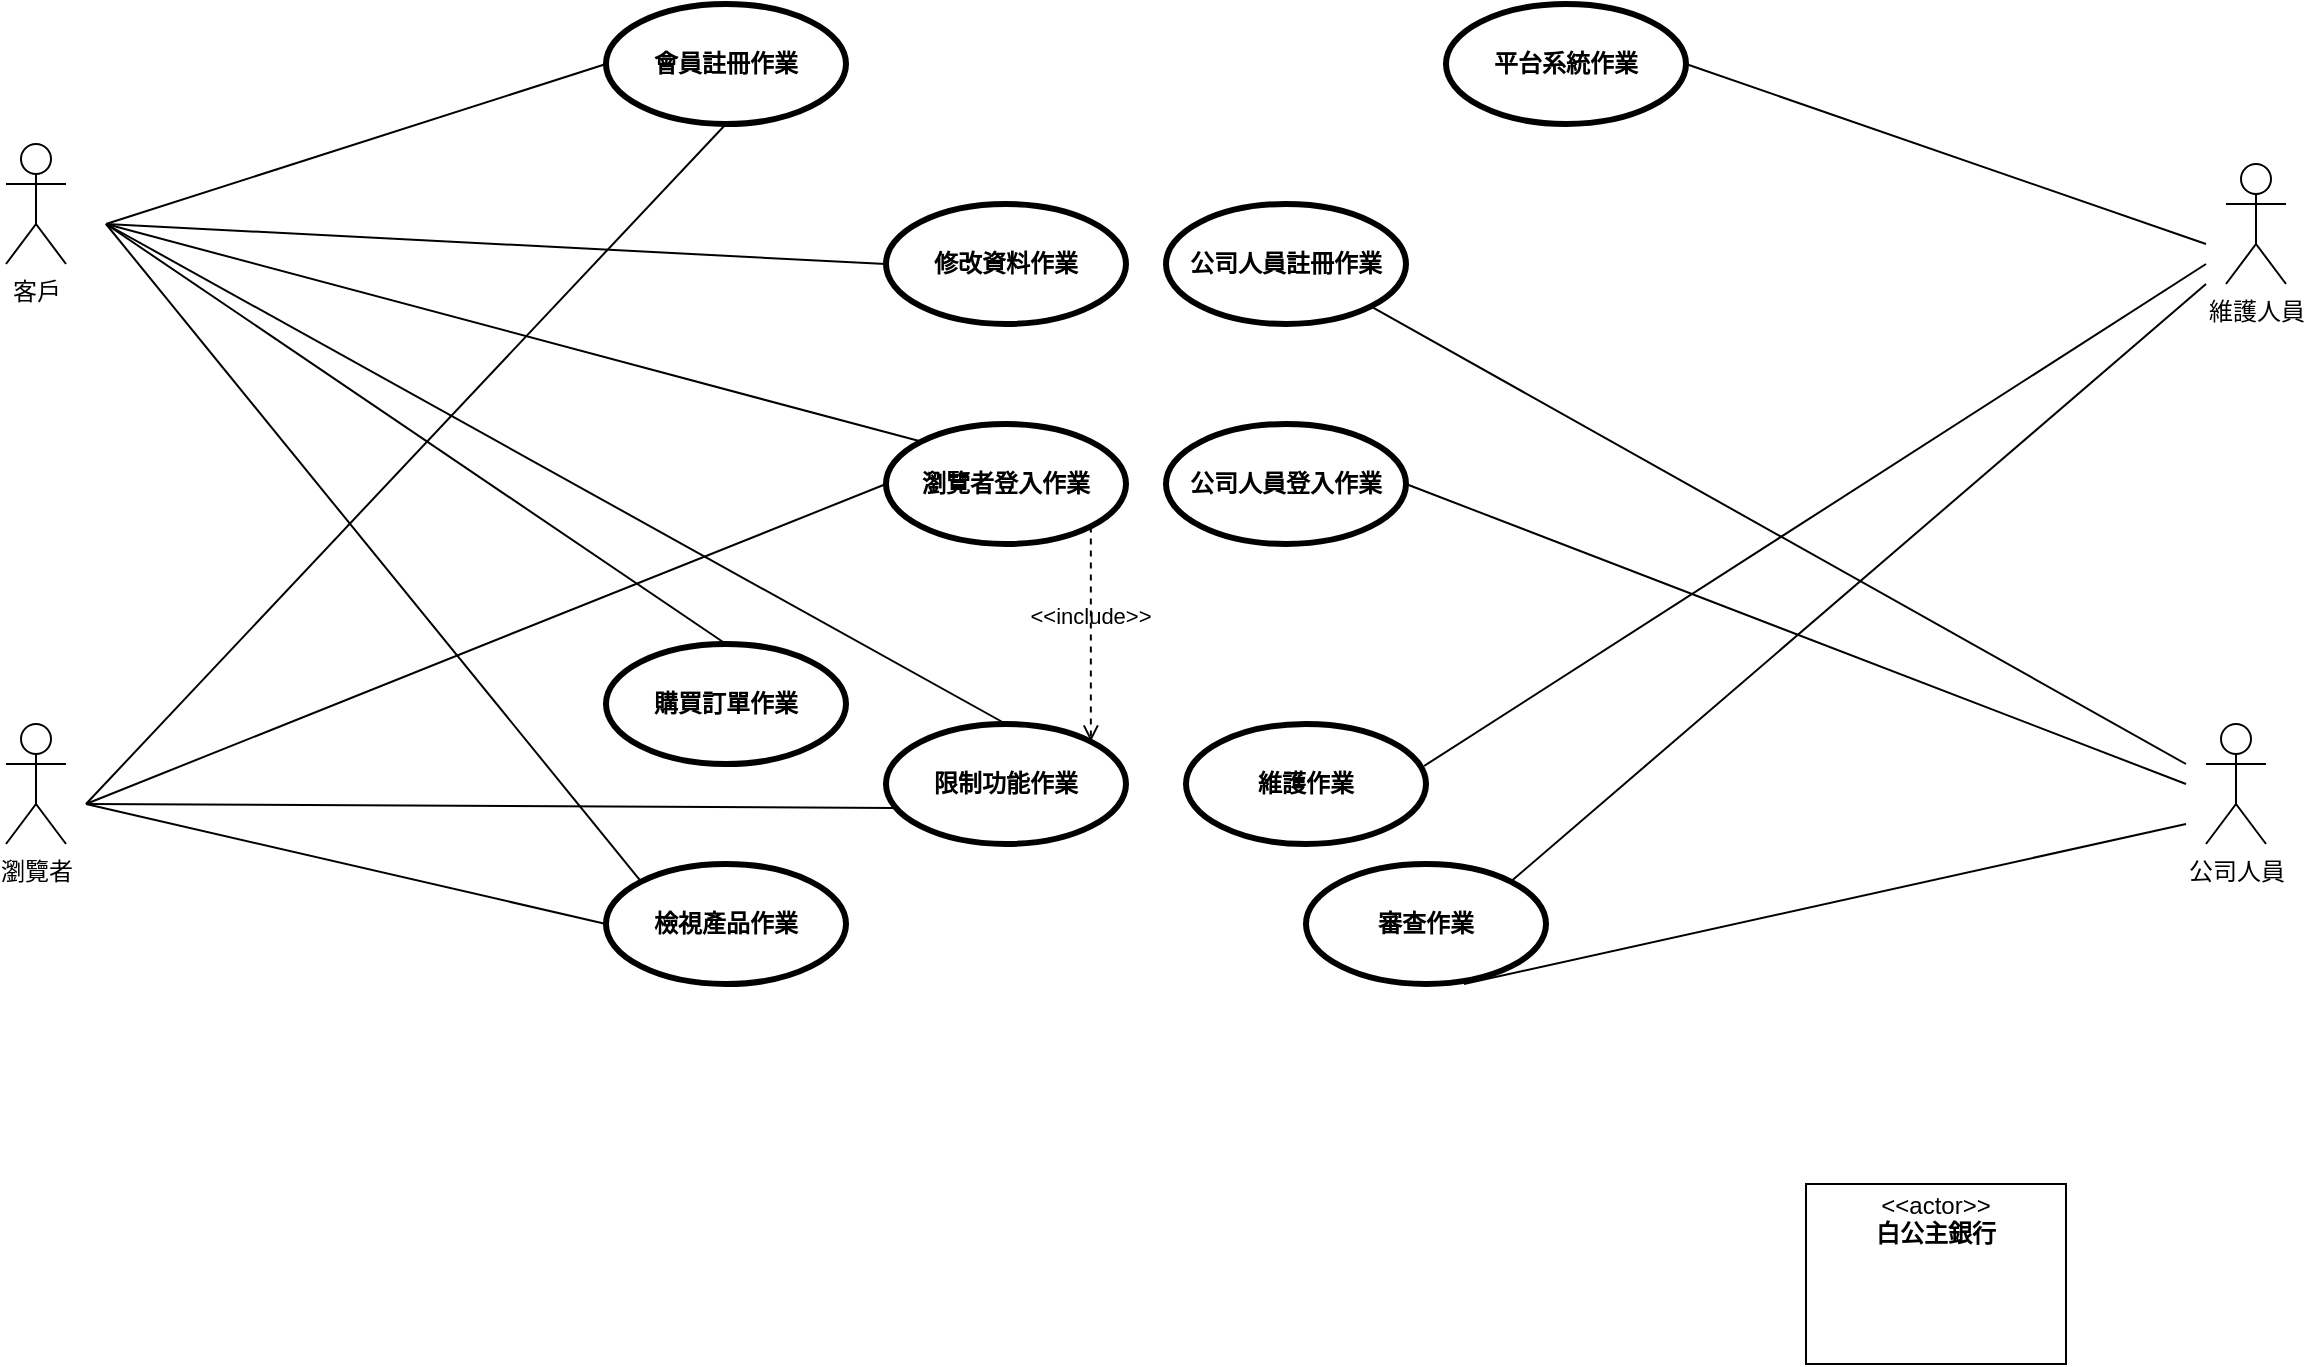 <mxfile version="17.4.5" type="device" pages="3"><diagram id="V7DGzK6TTjDBdNX_tZ4m" name="(b) 小題"><mxGraphModel dx="3076" dy="794" grid="1" gridSize="10" guides="1" tooltips="1" connect="1" arrows="1" fold="1" page="1" pageScale="1" pageWidth="827" pageHeight="1169" math="0" shadow="0"><root><mxCell id="0"/><mxCell id="1" parent="0"/><mxCell id="IiYzBD85WNY9AxJgCA5Y-1" value="客戶" style="shape=umlActor;html=1;verticalLabelPosition=bottom;verticalAlign=top;align=center;" vertex="1" parent="1"><mxGeometry x="-1460" y="220" width="30" height="60" as="geometry"/></mxCell><mxCell id="IiYzBD85WNY9AxJgCA5Y-2" value="會員註冊作業" style="shape=ellipse;html=1;strokeWidth=3;fontStyle=1;whiteSpace=wrap;align=center;perimeter=ellipsePerimeter;" vertex="1" parent="1"><mxGeometry x="-1160" y="150" width="120" height="60" as="geometry"/></mxCell><mxCell id="IiYzBD85WNY9AxJgCA5Y-3" value="修改資料作業" style="shape=ellipse;html=1;strokeWidth=3;fontStyle=1;whiteSpace=wrap;align=center;perimeter=ellipsePerimeter;" vertex="1" parent="1"><mxGeometry x="-1020" y="250" width="120" height="60" as="geometry"/></mxCell><mxCell id="IiYzBD85WNY9AxJgCA5Y-4" value="檢視產品作業" style="shape=ellipse;html=1;strokeWidth=3;fontStyle=1;whiteSpace=wrap;align=center;perimeter=ellipsePerimeter;" vertex="1" parent="1"><mxGeometry x="-1160" y="580" width="120" height="60" as="geometry"/></mxCell><mxCell id="IiYzBD85WNY9AxJgCA5Y-5" value="購買訂單作業" style="shape=ellipse;html=1;strokeWidth=3;fontStyle=1;whiteSpace=wrap;align=center;perimeter=ellipsePerimeter;" vertex="1" parent="1"><mxGeometry x="-1160" y="470" width="120" height="60" as="geometry"/></mxCell><mxCell id="IiYzBD85WNY9AxJgCA5Y-6" value="瀏覽者登入作業" style="shape=ellipse;html=1;strokeWidth=3;fontStyle=1;whiteSpace=wrap;align=center;perimeter=ellipsePerimeter;" vertex="1" parent="1"><mxGeometry x="-1020" y="360" width="120" height="60" as="geometry"/></mxCell><mxCell id="IiYzBD85WNY9AxJgCA5Y-7" value="限制功能作業" style="shape=ellipse;html=1;strokeWidth=3;fontStyle=1;whiteSpace=wrap;align=center;perimeter=ellipsePerimeter;" vertex="1" parent="1"><mxGeometry x="-1020" y="510" width="120" height="60" as="geometry"/></mxCell><mxCell id="IiYzBD85WNY9AxJgCA5Y-8" value="公司人員註冊作業" style="shape=ellipse;html=1;strokeWidth=3;fontStyle=1;whiteSpace=wrap;align=center;perimeter=ellipsePerimeter;" vertex="1" parent="1"><mxGeometry x="-880" y="250" width="120" height="60" as="geometry"/></mxCell><mxCell id="IiYzBD85WNY9AxJgCA5Y-9" value="公司人員登入作業" style="shape=ellipse;html=1;strokeWidth=3;fontStyle=1;whiteSpace=wrap;align=center;perimeter=ellipsePerimeter;" vertex="1" parent="1"><mxGeometry x="-880" y="360" width="120" height="60" as="geometry"/></mxCell><mxCell id="IiYzBD85WNY9AxJgCA5Y-10" value="審查作業" style="shape=ellipse;html=1;strokeWidth=3;fontStyle=1;whiteSpace=wrap;align=center;perimeter=ellipsePerimeter;" vertex="1" parent="1"><mxGeometry x="-810" y="580" width="120" height="60" as="geometry"/></mxCell><mxCell id="IiYzBD85WNY9AxJgCA5Y-11" value="平台系統作業" style="shape=ellipse;html=1;strokeWidth=3;fontStyle=1;whiteSpace=wrap;align=center;perimeter=ellipsePerimeter;" vertex="1" parent="1"><mxGeometry x="-740" y="150" width="120" height="60" as="geometry"/></mxCell><mxCell id="IiYzBD85WNY9AxJgCA5Y-12" value="維護作業" style="shape=ellipse;html=1;strokeWidth=3;fontStyle=1;whiteSpace=wrap;align=center;perimeter=ellipsePerimeter;" vertex="1" parent="1"><mxGeometry x="-870" y="510" width="120" height="60" as="geometry"/></mxCell><mxCell id="IiYzBD85WNY9AxJgCA5Y-13" value="瀏覽者" style="shape=umlActor;html=1;verticalLabelPosition=bottom;verticalAlign=top;align=center;" vertex="1" parent="1"><mxGeometry x="-1460" y="510" width="30" height="60" as="geometry"/></mxCell><mxCell id="IiYzBD85WNY9AxJgCA5Y-14" value="公司人員" style="shape=umlActor;html=1;verticalLabelPosition=bottom;verticalAlign=top;align=center;" vertex="1" parent="1"><mxGeometry x="-360" y="510" width="30" height="60" as="geometry"/></mxCell><mxCell id="IiYzBD85WNY9AxJgCA5Y-15" value="維護人員" style="shape=umlActor;html=1;verticalLabelPosition=bottom;verticalAlign=top;align=center;" vertex="1" parent="1"><mxGeometry x="-350" y="230" width="30" height="60" as="geometry"/></mxCell><mxCell id="IiYzBD85WNY9AxJgCA5Y-16" value="" style="edgeStyle=none;html=1;endArrow=none;verticalAlign=bottom;rounded=0;entryX=0.5;entryY=0;entryDx=0;entryDy=0;" edge="1" parent="1" target="IiYzBD85WNY9AxJgCA5Y-5"><mxGeometry width="160" relative="1" as="geometry"><mxPoint x="-1410" y="260" as="sourcePoint"/><mxPoint x="-1090" y="260" as="targetPoint"/></mxGeometry></mxCell><mxCell id="IiYzBD85WNY9AxJgCA5Y-17" value="" style="edgeStyle=none;html=1;endArrow=none;verticalAlign=bottom;rounded=0;entryX=0;entryY=0;entryDx=0;entryDy=0;" edge="1" parent="1" target="IiYzBD85WNY9AxJgCA5Y-4"><mxGeometry width="160" relative="1" as="geometry"><mxPoint x="-1410" y="260" as="sourcePoint"/><mxPoint x="-1090" y="260" as="targetPoint"/></mxGeometry></mxCell><mxCell id="IiYzBD85WNY9AxJgCA5Y-18" value="" style="edgeStyle=none;html=1;endArrow=none;verticalAlign=bottom;rounded=0;entryX=0.5;entryY=1;entryDx=0;entryDy=0;" edge="1" parent="1" target="IiYzBD85WNY9AxJgCA5Y-2"><mxGeometry width="160" relative="1" as="geometry"><mxPoint x="-1420" y="550" as="sourcePoint"/><mxPoint x="-1002.426" y="691.213" as="targetPoint"/></mxGeometry></mxCell><mxCell id="IiYzBD85WNY9AxJgCA5Y-19" value="" style="edgeStyle=none;html=1;endArrow=none;verticalAlign=bottom;rounded=0;entryX=0.033;entryY=0.7;entryDx=0;entryDy=0;entryPerimeter=0;" edge="1" parent="1" target="IiYzBD85WNY9AxJgCA5Y-7"><mxGeometry width="160" relative="1" as="geometry"><mxPoint x="-1420" y="550" as="sourcePoint"/><mxPoint x="-1110" y="590" as="targetPoint"/></mxGeometry></mxCell><mxCell id="IiYzBD85WNY9AxJgCA5Y-20" value="" style="edgeStyle=none;html=1;endArrow=none;verticalAlign=bottom;rounded=0;entryX=0;entryY=0.5;entryDx=0;entryDy=0;" edge="1" parent="1" target="IiYzBD85WNY9AxJgCA5Y-6"><mxGeometry width="160" relative="1" as="geometry"><mxPoint x="-1420" y="550" as="sourcePoint"/><mxPoint x="-1240" y="430" as="targetPoint"/></mxGeometry></mxCell><mxCell id="IiYzBD85WNY9AxJgCA5Y-21" value="" style="edgeStyle=none;html=1;endArrow=none;verticalAlign=bottom;rounded=0;entryX=0;entryY=0.5;entryDx=0;entryDy=0;" edge="1" parent="1" target="IiYzBD85WNY9AxJgCA5Y-3"><mxGeometry width="160" relative="1" as="geometry"><mxPoint x="-1410" y="260" as="sourcePoint"/><mxPoint x="-1129.04" y="271.98" as="targetPoint"/></mxGeometry></mxCell><mxCell id="IiYzBD85WNY9AxJgCA5Y-22" value="" style="edgeStyle=none;html=1;endArrow=none;verticalAlign=bottom;rounded=0;entryX=0;entryY=0.5;entryDx=0;entryDy=0;" edge="1" parent="1" target="IiYzBD85WNY9AxJgCA5Y-2"><mxGeometry width="160" relative="1" as="geometry"><mxPoint x="-1410" y="260" as="sourcePoint"/><mxPoint x="-1090" y="230" as="targetPoint"/></mxGeometry></mxCell><mxCell id="IiYzBD85WNY9AxJgCA5Y-23" value="" style="edgeStyle=none;html=1;endArrow=none;verticalAlign=bottom;rounded=0;exitX=0.658;exitY=1;exitDx=0;exitDy=0;exitPerimeter=0;" edge="1" parent="1" source="IiYzBD85WNY9AxJgCA5Y-10"><mxGeometry width="160" relative="1" as="geometry"><mxPoint x="-760" y="670" as="sourcePoint"/><mxPoint x="-370" y="560" as="targetPoint"/></mxGeometry></mxCell><mxCell id="IiYzBD85WNY9AxJgCA5Y-24" value="" style="edgeStyle=none;html=1;endArrow=none;verticalAlign=bottom;rounded=0;exitX=1;exitY=0.5;exitDx=0;exitDy=0;" edge="1" parent="1" source="IiYzBD85WNY9AxJgCA5Y-9"><mxGeometry width="160" relative="1" as="geometry"><mxPoint x="-760" y="410" as="sourcePoint"/><mxPoint x="-370" y="540" as="targetPoint"/></mxGeometry></mxCell><mxCell id="IiYzBD85WNY9AxJgCA5Y-25" value="" style="edgeStyle=none;html=1;endArrow=none;verticalAlign=bottom;rounded=0;exitX=1;exitY=1;exitDx=0;exitDy=0;" edge="1" parent="1" source="IiYzBD85WNY9AxJgCA5Y-8"><mxGeometry width="160" relative="1" as="geometry"><mxPoint x="-760" y="360" as="sourcePoint"/><mxPoint x="-370" y="530" as="targetPoint"/></mxGeometry></mxCell><mxCell id="IiYzBD85WNY9AxJgCA5Y-26" value="" style="edgeStyle=none;html=1;endArrow=none;verticalAlign=bottom;rounded=0;exitX=1;exitY=0.5;exitDx=0;exitDy=0;" edge="1" parent="1" source="IiYzBD85WNY9AxJgCA5Y-11"><mxGeometry width="160" relative="1" as="geometry"><mxPoint x="-600" y="300" as="sourcePoint"/><mxPoint x="-360" y="270" as="targetPoint"/></mxGeometry></mxCell><mxCell id="IiYzBD85WNY9AxJgCA5Y-27" value="" style="edgeStyle=none;html=1;endArrow=none;verticalAlign=bottom;rounded=0;exitX=0.992;exitY=0.35;exitDx=0;exitDy=0;exitPerimeter=0;" edge="1" parent="1" source="IiYzBD85WNY9AxJgCA5Y-12"><mxGeometry width="160" relative="1" as="geometry"><mxPoint x="-540" y="670" as="sourcePoint"/><mxPoint x="-360" y="280" as="targetPoint"/></mxGeometry></mxCell><mxCell id="IiYzBD85WNY9AxJgCA5Y-28" value="" style="edgeStyle=none;html=1;endArrow=none;verticalAlign=bottom;rounded=0;entryX=0;entryY=0.5;entryDx=0;entryDy=0;" edge="1" parent="1" target="IiYzBD85WNY9AxJgCA5Y-4"><mxGeometry width="160" relative="1" as="geometry"><mxPoint x="-1420" y="550" as="sourcePoint"/><mxPoint x="-1260" y="550" as="targetPoint"/></mxGeometry></mxCell><mxCell id="IiYzBD85WNY9AxJgCA5Y-29" value="" style="edgeStyle=none;html=1;endArrow=none;verticalAlign=bottom;rounded=0;entryX=0;entryY=0;entryDx=0;entryDy=0;" edge="1" parent="1" target="IiYzBD85WNY9AxJgCA5Y-6"><mxGeometry width="160" relative="1" as="geometry"><mxPoint x="-1410" y="260" as="sourcePoint"/><mxPoint x="-1050" y="330" as="targetPoint"/></mxGeometry></mxCell><mxCell id="IiYzBD85WNY9AxJgCA5Y-30" value="" style="edgeStyle=none;html=1;endArrow=none;verticalAlign=bottom;rounded=0;exitX=1;exitY=0;exitDx=0;exitDy=0;" edge="1" parent="1" source="IiYzBD85WNY9AxJgCA5Y-10"><mxGeometry width="160" relative="1" as="geometry"><mxPoint x="-900" y="670" as="sourcePoint"/><mxPoint x="-360" y="290" as="targetPoint"/></mxGeometry></mxCell><mxCell id="IiYzBD85WNY9AxJgCA5Y-33" value="&lt;p style=&quot;margin: 0px ; margin-top: 4px ; text-align: center&quot;&gt;&amp;lt;&amp;lt;actor&amp;gt;&amp;gt;&lt;br&gt;&lt;b&gt;白公主銀行&lt;/b&gt;&lt;/p&gt;" style="shape=rect;html=1;overflow=fill;html=1;whiteSpace=wrap;align=center;" vertex="1" parent="1"><mxGeometry x="-560" y="740" width="130" height="90" as="geometry"/></mxCell><mxCell id="IiYzBD85WNY9AxJgCA5Y-34" value="" style="edgeStyle=none;html=1;endArrow=none;verticalAlign=bottom;rounded=0;entryX=0.5;entryY=0;entryDx=0;entryDy=0;" edge="1" parent="1" target="IiYzBD85WNY9AxJgCA5Y-7"><mxGeometry width="160" relative="1" as="geometry"><mxPoint x="-1410" y="260" as="sourcePoint"/><mxPoint x="-860" y="460" as="targetPoint"/></mxGeometry></mxCell><mxCell id="IiYzBD85WNY9AxJgCA5Y-35" value="&amp;lt;&amp;lt;include&amp;gt;&amp;gt;" style="edgeStyle=none;html=1;endArrow=open;verticalAlign=bottom;dashed=1;labelBackgroundColor=none;rounded=0;exitX=1;exitY=1;exitDx=0;exitDy=0;entryX=1;entryY=0;entryDx=0;entryDy=0;" edge="1" parent="1" source="IiYzBD85WNY9AxJgCA5Y-6" target="IiYzBD85WNY9AxJgCA5Y-7"><mxGeometry width="160" relative="1" as="geometry"><mxPoint x="-950" y="660" as="sourcePoint"/><mxPoint x="-790" y="660" as="targetPoint"/></mxGeometry></mxCell></root></mxGraphModel></diagram><diagram id="BZPio_Jj3uGKRLuExNS9" name="(d) 小題"><mxGraphModel dx="1422" dy="794" grid="1" gridSize="10" guides="1" tooltips="1" connect="1" arrows="1" fold="1" page="1" pageScale="1" pageWidth="827" pageHeight="1169" math="0" shadow="0"><root><mxCell id="Udvxj7O8KsXDByOM07qp-0"/><mxCell id="Udvxj7O8KsXDByOM07qp-1" parent="Udvxj7O8KsXDByOM07qp-0"/></root></mxGraphModel></diagram><diagram id="FHXIc3Kpj9RXKwcUpcDl" name="(e) 小題"><mxGraphModel dx="1422" dy="689" grid="1" gridSize="10" guides="1" tooltips="1" connect="1" arrows="1" fold="1" page="1" pageScale="1" pageWidth="827" pageHeight="1169" math="0" shadow="0"><root><mxCell id="0"/><mxCell id="1" parent="0"/></root></mxGraphModel></diagram></mxfile>